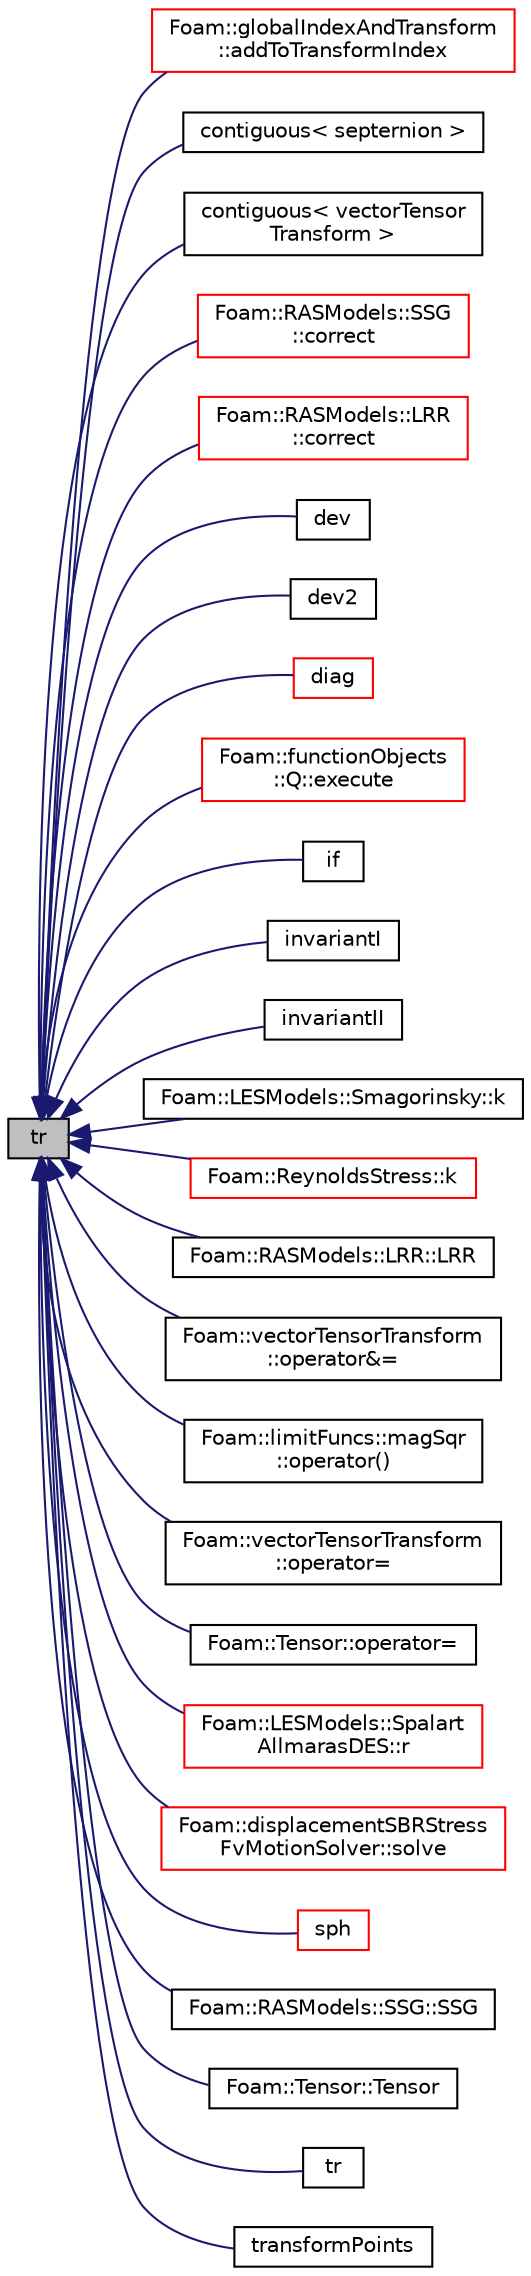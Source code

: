 digraph "tr"
{
  bgcolor="transparent";
  edge [fontname="Helvetica",fontsize="10",labelfontname="Helvetica",labelfontsize="10"];
  node [fontname="Helvetica",fontsize="10",shape=record];
  rankdir="LR";
  Node1 [label="tr",height=0.2,width=0.4,color="black", fillcolor="grey75", style="filled", fontcolor="black"];
  Node1 -> Node2 [dir="back",color="midnightblue",fontsize="10",style="solid",fontname="Helvetica"];
  Node2 [label="Foam::globalIndexAndTransform\l::addToTransformIndex",height=0.2,width=0.4,color="red",URL="$a00944.html#aa5ca2189f2ab3ddd22e4adef20976baf",tooltip="Add patch transformation to transformIndex. Return new. "];
  Node1 -> Node3 [dir="back",color="midnightblue",fontsize="10",style="solid",fontname="Helvetica"];
  Node3 [label="contiguous\< septernion \>",height=0.2,width=0.4,color="black",URL="$a10974.html#af4b73ee820f019d5f7359f07d1cf2d6b",tooltip="Data associated with septernion type are contiguous. "];
  Node1 -> Node4 [dir="back",color="midnightblue",fontsize="10",style="solid",fontname="Helvetica"];
  Node4 [label="contiguous\< vectorTensor\lTransform \>",height=0.2,width=0.4,color="black",URL="$a10974.html#a6ce157d2f9ca6e142ae0545daa13fae0",tooltip="Data associated with vectorTensorTransform type are contiguous. "];
  Node1 -> Node5 [dir="back",color="midnightblue",fontsize="10",style="solid",fontname="Helvetica"];
  Node5 [label="Foam::RASModels::SSG\l::correct",height=0.2,width=0.4,color="red",URL="$a02493.html#a3ae44b28050c3aa494c1d8e18cf618c1",tooltip="Solve the turbulence equations and correct eddy-Viscosity and. "];
  Node1 -> Node6 [dir="back",color="midnightblue",fontsize="10",style="solid",fontname="Helvetica"];
  Node6 [label="Foam::RASModels::LRR\l::correct",height=0.2,width=0.4,color="red",URL="$a01412.html#a3ae44b28050c3aa494c1d8e18cf618c1",tooltip="Solve the turbulence equations and correct eddy-Viscosity and. "];
  Node1 -> Node7 [dir="back",color="midnightblue",fontsize="10",style="solid",fontname="Helvetica"];
  Node7 [label="dev",height=0.2,width=0.4,color="black",URL="$a10974.html#ab1743bdd27eb24c60ab81d51e1426940",tooltip="Return the deviatoric part of a symmetric tensor. "];
  Node1 -> Node8 [dir="back",color="midnightblue",fontsize="10",style="solid",fontname="Helvetica"];
  Node8 [label="dev2",height=0.2,width=0.4,color="black",URL="$a10974.html#a4864d9bd11cd71ec83366c4854126050",tooltip="Return the deviatoric part of a symmetric tensor. "];
  Node1 -> Node9 [dir="back",color="midnightblue",fontsize="10",style="solid",fontname="Helvetica"];
  Node9 [label="diag",height=0.2,width=0.4,color="red",URL="$a10974.html#a8cdb0ba0633c91ed7041368519cd217c"];
  Node1 -> Node10 [dir="back",color="midnightblue",fontsize="10",style="solid",fontname="Helvetica"];
  Node10 [label="Foam::functionObjects\l::Q::execute",height=0.2,width=0.4,color="red",URL="$a02090.html#a61af3e60b94ae3e748f6fbac1e794af7",tooltip="Execute, currently does nothing. "];
  Node1 -> Node11 [dir="back",color="midnightblue",fontsize="10",style="solid",fontname="Helvetica"];
  Node11 [label="if",height=0.2,width=0.4,color="black",URL="$a04595.html#a7c777e0673d4ff5a26cf1b69ba87fcea"];
  Node1 -> Node12 [dir="back",color="midnightblue",fontsize="10",style="solid",fontname="Helvetica"];
  Node12 [label="invariantI",height=0.2,width=0.4,color="black",URL="$a10974.html#a17db27f94729eb15a58376ccd8b2f46b",tooltip="Return the 1st invariant of a symmetric tensor. "];
  Node1 -> Node13 [dir="back",color="midnightblue",fontsize="10",style="solid",fontname="Helvetica"];
  Node13 [label="invariantII",height=0.2,width=0.4,color="black",URL="$a10974.html#a80f4a4e114b95296270a2d1b8cf1d047",tooltip="Return the 2nd invariant of a symmetric tensor. "];
  Node1 -> Node14 [dir="back",color="midnightblue",fontsize="10",style="solid",fontname="Helvetica"];
  Node14 [label="Foam::LESModels::Smagorinsky::k",height=0.2,width=0.4,color="black",URL="$a02412.html#a5fccd0982fff539a550586cbc901dc80",tooltip="Return SGS kinetic energy. "];
  Node1 -> Node15 [dir="back",color="midnightblue",fontsize="10",style="solid",fontname="Helvetica"];
  Node15 [label="Foam::ReynoldsStress::k",height=0.2,width=0.4,color="red",URL="$a02239.html#a792144a991ea718f6f92c27b51af4171",tooltip="Return the turbulence kinetic energy. "];
  Node1 -> Node16 [dir="back",color="midnightblue",fontsize="10",style="solid",fontname="Helvetica"];
  Node16 [label="Foam::RASModels::LRR::LRR",height=0.2,width=0.4,color="black",URL="$a01412.html#a8e5876f967d41986458bf1b4e56880f1",tooltip="Construct from components. "];
  Node1 -> Node17 [dir="back",color="midnightblue",fontsize="10",style="solid",fontname="Helvetica"];
  Node17 [label="Foam::vectorTensorTransform\l::operator&=",height=0.2,width=0.4,color="black",URL="$a02892.html#afb30f52a1397d57c50570a07ff454840"];
  Node1 -> Node18 [dir="back",color="midnightblue",fontsize="10",style="solid",fontname="Helvetica"];
  Node18 [label="Foam::limitFuncs::magSqr\l::operator()",height=0.2,width=0.4,color="black",URL="$a01423.html#aea1bf6c7e32ccf2cf100fac91e73d642"];
  Node1 -> Node19 [dir="back",color="midnightblue",fontsize="10",style="solid",fontname="Helvetica"];
  Node19 [label="Foam::vectorTensorTransform\l::operator=",height=0.2,width=0.4,color="black",URL="$a02892.html#a5d08651da1e9f1b0e729345bc3019bb9"];
  Node1 -> Node20 [dir="back",color="midnightblue",fontsize="10",style="solid",fontname="Helvetica"];
  Node20 [label="Foam::Tensor::operator=",height=0.2,width=0.4,color="black",URL="$a02640.html#a2b446e0c111fb03bc9a180a1052600fc",tooltip="Assign to a triad. "];
  Node1 -> Node21 [dir="back",color="midnightblue",fontsize="10",style="solid",fontname="Helvetica"];
  Node21 [label="Foam::LESModels::Spalart\lAllmarasDES::r",height=0.2,width=0.4,color="red",URL="$a02455.html#a9e5dbf944a1d71ff0fd2426fcf1ba235"];
  Node1 -> Node22 [dir="back",color="midnightblue",fontsize="10",style="solid",fontname="Helvetica"];
  Node22 [label="Foam::displacementSBRStress\lFvMotionSolver::solve",height=0.2,width=0.4,color="red",URL="$a00560.html#af7d39f0eac0af0ed5785935ac72a1e7d",tooltip="Solve for motion. "];
  Node1 -> Node23 [dir="back",color="midnightblue",fontsize="10",style="solid",fontname="Helvetica"];
  Node23 [label="sph",height=0.2,width=0.4,color="red",URL="$a10974.html#a4c231344f4746c48a3607f02e46a1a37",tooltip="Return the spherical part of a diagonal tensor. "];
  Node1 -> Node24 [dir="back",color="midnightblue",fontsize="10",style="solid",fontname="Helvetica"];
  Node24 [label="Foam::RASModels::SSG::SSG",height=0.2,width=0.4,color="black",URL="$a02493.html#a2f41db74431d003903c7e650177ba0f7",tooltip="Construct from components. "];
  Node1 -> Node25 [dir="back",color="midnightblue",fontsize="10",style="solid",fontname="Helvetica"];
  Node25 [label="Foam::Tensor::Tensor",height=0.2,width=0.4,color="black",URL="$a02640.html#ab12f709e163c8bf242ee1a546b7f3bc2",tooltip="Construct given triad. "];
  Node1 -> Node26 [dir="back",color="midnightblue",fontsize="10",style="solid",fontname="Helvetica"];
  Node26 [label="tr",height=0.2,width=0.4,color="black",URL="$a10974.html#ae4a0f50598a8f30fdf0808103dbd620a"];
  Node1 -> Node27 [dir="back",color="midnightblue",fontsize="10",style="solid",fontname="Helvetica"];
  Node27 [label="transformPoints",height=0.2,width=0.4,color="black",URL="$a10974.html#a732a8e7f8daeb55551776a0a4840aa2d",tooltip="Transform given vectorField of coordinates with the given septernion. "];
}
